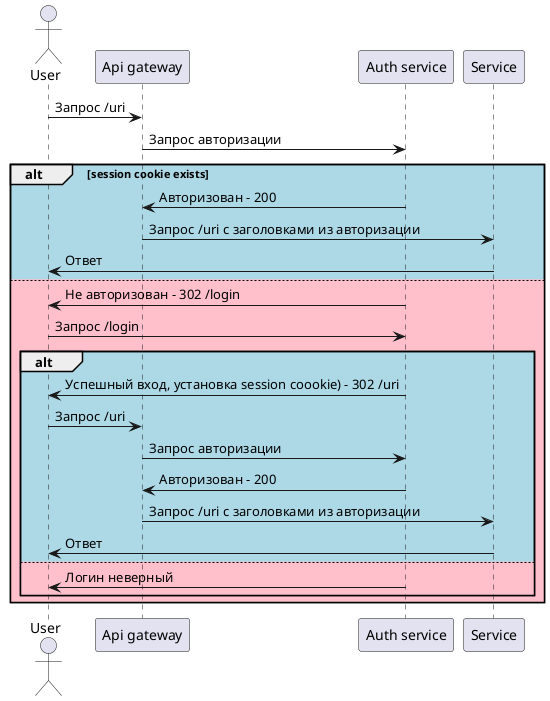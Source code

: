 @startuml
'https://plantuml.com/sequence-diagram

actor User
participant "Api gateway"
participant "Auth service"
participant "Service"

User -> "Api gateway" : Запрос /uri

"Api gateway" -> "Auth service" : Запрос авторизации

alt #LightBlue session cookie exists

"Auth service" -> "Api gateway" : Авторизован - 200
"Api gateway" -> "Service" : Запрос /uri с заголовками из авторизации
"Service" -> "User" : Ответ

else #Pink

"Auth service" -> "User" : Не авторизован - 302 /login
"User" -> "Auth service" : Запрос /login

alt #LightBlue

  "Auth service" -> "User" : Успешный вход, установка session coookie) - 302 /uri
  User -> "Api gateway" : Запрос /uri
  "Api gateway" -> "Auth service" : Запрос авторизации
  "Auth service" -> "Api gateway" : Авторизован - 200
  "Api gateway" -> "Service" : Запрос /uri с заголовками из авторизации
  "Service" -> "User" : Ответ

else #Pink

  "Auth service" -> "User": Логин неверный

end

end

@enduml